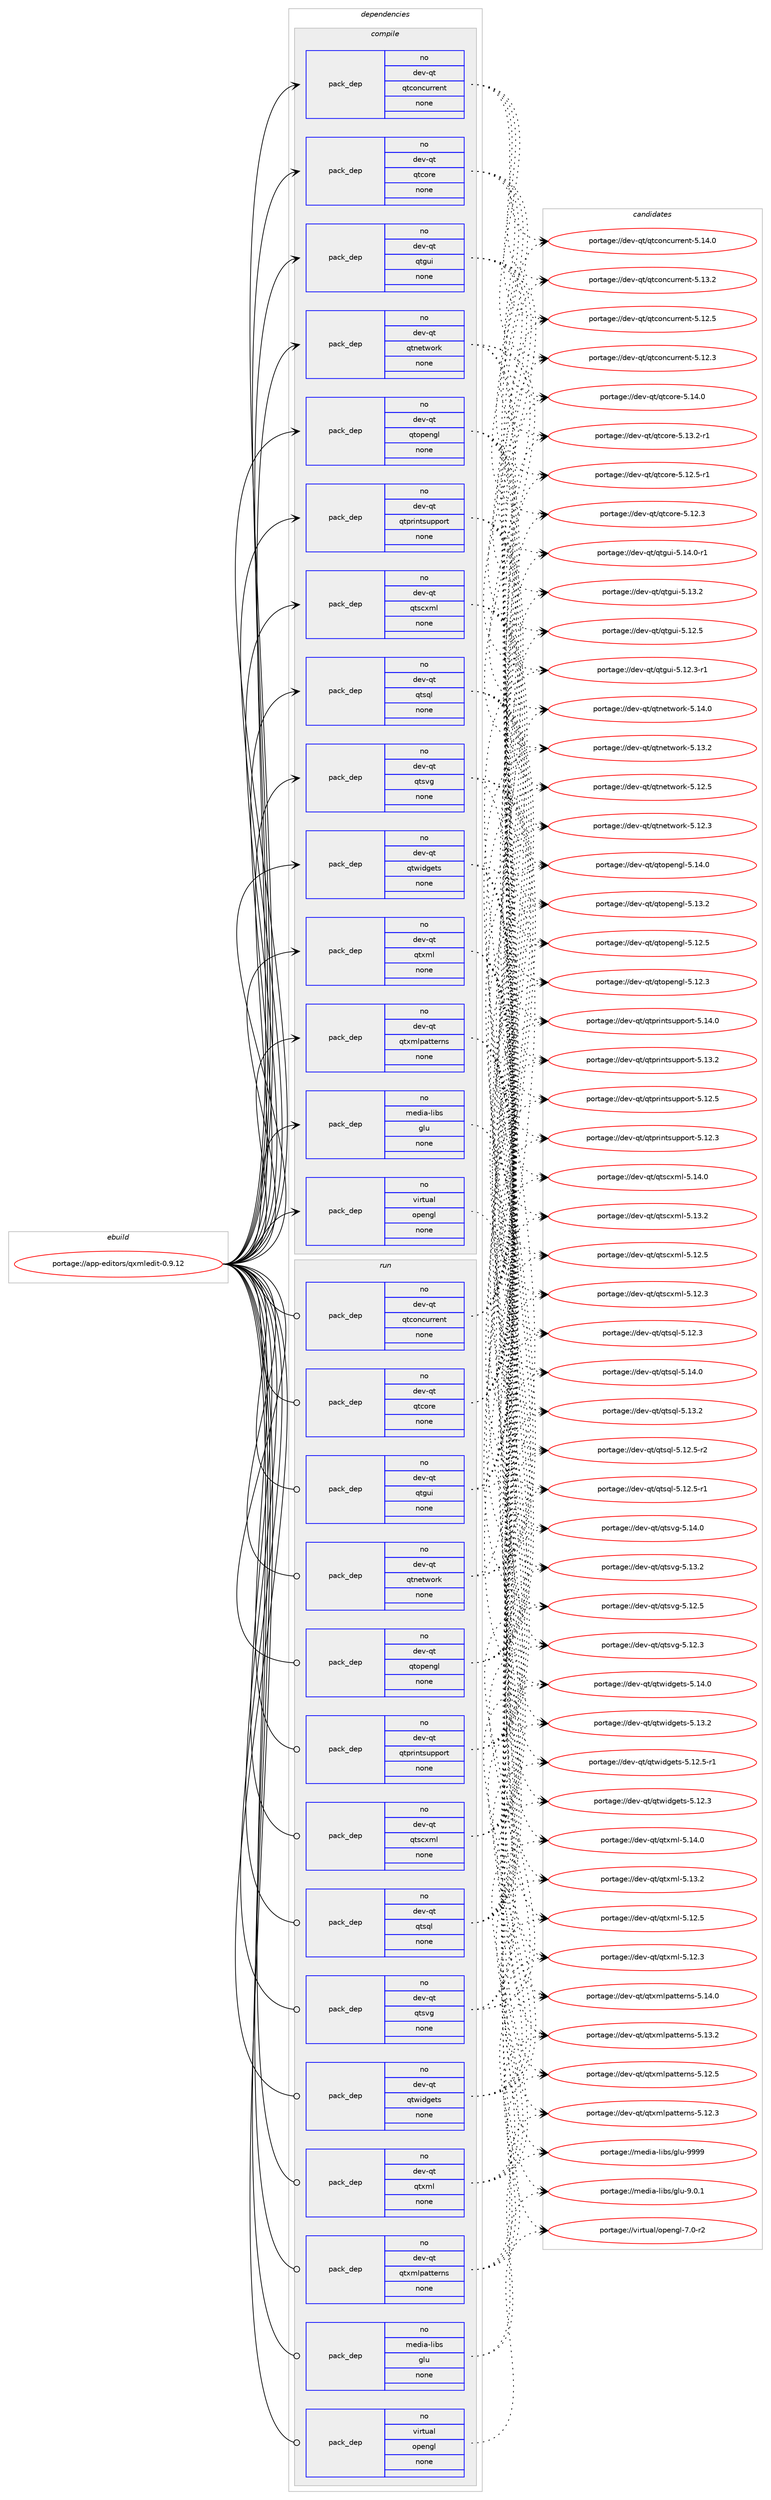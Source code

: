 digraph prolog {

# *************
# Graph options
# *************

newrank=true;
concentrate=true;
compound=true;
graph [rankdir=LR,fontname=Helvetica,fontsize=10,ranksep=1.5];#, ranksep=2.5, nodesep=0.2];
edge  [arrowhead=vee];
node  [fontname=Helvetica,fontsize=10];

# **********
# The ebuild
# **********

subgraph cluster_leftcol {
color=gray;
rank=same;
label=<<i>ebuild</i>>;
id [label="portage://app-editors/qxmledit-0.9.12", color=red, width=4, href="../app-editors/qxmledit-0.9.12.svg"];
}

# ****************
# The dependencies
# ****************

subgraph cluster_midcol {
color=gray;
label=<<i>dependencies</i>>;
subgraph cluster_compile {
fillcolor="#eeeeee";
style=filled;
label=<<i>compile</i>>;
subgraph pack477331 {
dependency635431 [label=<<TABLE BORDER="0" CELLBORDER="1" CELLSPACING="0" CELLPADDING="4" WIDTH="220"><TR><TD ROWSPAN="6" CELLPADDING="30">pack_dep</TD></TR><TR><TD WIDTH="110">no</TD></TR><TR><TD>dev-qt</TD></TR><TR><TD>qtconcurrent</TD></TR><TR><TD>none</TD></TR><TR><TD></TD></TR></TABLE>>, shape=none, color=blue];
}
id:e -> dependency635431:w [weight=20,style="solid",arrowhead="vee"];
subgraph pack477332 {
dependency635432 [label=<<TABLE BORDER="0" CELLBORDER="1" CELLSPACING="0" CELLPADDING="4" WIDTH="220"><TR><TD ROWSPAN="6" CELLPADDING="30">pack_dep</TD></TR><TR><TD WIDTH="110">no</TD></TR><TR><TD>dev-qt</TD></TR><TR><TD>qtcore</TD></TR><TR><TD>none</TD></TR><TR><TD></TD></TR></TABLE>>, shape=none, color=blue];
}
id:e -> dependency635432:w [weight=20,style="solid",arrowhead="vee"];
subgraph pack477333 {
dependency635433 [label=<<TABLE BORDER="0" CELLBORDER="1" CELLSPACING="0" CELLPADDING="4" WIDTH="220"><TR><TD ROWSPAN="6" CELLPADDING="30">pack_dep</TD></TR><TR><TD WIDTH="110">no</TD></TR><TR><TD>dev-qt</TD></TR><TR><TD>qtgui</TD></TR><TR><TD>none</TD></TR><TR><TD></TD></TR></TABLE>>, shape=none, color=blue];
}
id:e -> dependency635433:w [weight=20,style="solid",arrowhead="vee"];
subgraph pack477334 {
dependency635434 [label=<<TABLE BORDER="0" CELLBORDER="1" CELLSPACING="0" CELLPADDING="4" WIDTH="220"><TR><TD ROWSPAN="6" CELLPADDING="30">pack_dep</TD></TR><TR><TD WIDTH="110">no</TD></TR><TR><TD>dev-qt</TD></TR><TR><TD>qtnetwork</TD></TR><TR><TD>none</TD></TR><TR><TD></TD></TR></TABLE>>, shape=none, color=blue];
}
id:e -> dependency635434:w [weight=20,style="solid",arrowhead="vee"];
subgraph pack477335 {
dependency635435 [label=<<TABLE BORDER="0" CELLBORDER="1" CELLSPACING="0" CELLPADDING="4" WIDTH="220"><TR><TD ROWSPAN="6" CELLPADDING="30">pack_dep</TD></TR><TR><TD WIDTH="110">no</TD></TR><TR><TD>dev-qt</TD></TR><TR><TD>qtopengl</TD></TR><TR><TD>none</TD></TR><TR><TD></TD></TR></TABLE>>, shape=none, color=blue];
}
id:e -> dependency635435:w [weight=20,style="solid",arrowhead="vee"];
subgraph pack477336 {
dependency635436 [label=<<TABLE BORDER="0" CELLBORDER="1" CELLSPACING="0" CELLPADDING="4" WIDTH="220"><TR><TD ROWSPAN="6" CELLPADDING="30">pack_dep</TD></TR><TR><TD WIDTH="110">no</TD></TR><TR><TD>dev-qt</TD></TR><TR><TD>qtprintsupport</TD></TR><TR><TD>none</TD></TR><TR><TD></TD></TR></TABLE>>, shape=none, color=blue];
}
id:e -> dependency635436:w [weight=20,style="solid",arrowhead="vee"];
subgraph pack477337 {
dependency635437 [label=<<TABLE BORDER="0" CELLBORDER="1" CELLSPACING="0" CELLPADDING="4" WIDTH="220"><TR><TD ROWSPAN="6" CELLPADDING="30">pack_dep</TD></TR><TR><TD WIDTH="110">no</TD></TR><TR><TD>dev-qt</TD></TR><TR><TD>qtscxml</TD></TR><TR><TD>none</TD></TR><TR><TD></TD></TR></TABLE>>, shape=none, color=blue];
}
id:e -> dependency635437:w [weight=20,style="solid",arrowhead="vee"];
subgraph pack477338 {
dependency635438 [label=<<TABLE BORDER="0" CELLBORDER="1" CELLSPACING="0" CELLPADDING="4" WIDTH="220"><TR><TD ROWSPAN="6" CELLPADDING="30">pack_dep</TD></TR><TR><TD WIDTH="110">no</TD></TR><TR><TD>dev-qt</TD></TR><TR><TD>qtsql</TD></TR><TR><TD>none</TD></TR><TR><TD></TD></TR></TABLE>>, shape=none, color=blue];
}
id:e -> dependency635438:w [weight=20,style="solid",arrowhead="vee"];
subgraph pack477339 {
dependency635439 [label=<<TABLE BORDER="0" CELLBORDER="1" CELLSPACING="0" CELLPADDING="4" WIDTH="220"><TR><TD ROWSPAN="6" CELLPADDING="30">pack_dep</TD></TR><TR><TD WIDTH="110">no</TD></TR><TR><TD>dev-qt</TD></TR><TR><TD>qtsvg</TD></TR><TR><TD>none</TD></TR><TR><TD></TD></TR></TABLE>>, shape=none, color=blue];
}
id:e -> dependency635439:w [weight=20,style="solid",arrowhead="vee"];
subgraph pack477340 {
dependency635440 [label=<<TABLE BORDER="0" CELLBORDER="1" CELLSPACING="0" CELLPADDING="4" WIDTH="220"><TR><TD ROWSPAN="6" CELLPADDING="30">pack_dep</TD></TR><TR><TD WIDTH="110">no</TD></TR><TR><TD>dev-qt</TD></TR><TR><TD>qtwidgets</TD></TR><TR><TD>none</TD></TR><TR><TD></TD></TR></TABLE>>, shape=none, color=blue];
}
id:e -> dependency635440:w [weight=20,style="solid",arrowhead="vee"];
subgraph pack477341 {
dependency635441 [label=<<TABLE BORDER="0" CELLBORDER="1" CELLSPACING="0" CELLPADDING="4" WIDTH="220"><TR><TD ROWSPAN="6" CELLPADDING="30">pack_dep</TD></TR><TR><TD WIDTH="110">no</TD></TR><TR><TD>dev-qt</TD></TR><TR><TD>qtxml</TD></TR><TR><TD>none</TD></TR><TR><TD></TD></TR></TABLE>>, shape=none, color=blue];
}
id:e -> dependency635441:w [weight=20,style="solid",arrowhead="vee"];
subgraph pack477342 {
dependency635442 [label=<<TABLE BORDER="0" CELLBORDER="1" CELLSPACING="0" CELLPADDING="4" WIDTH="220"><TR><TD ROWSPAN="6" CELLPADDING="30">pack_dep</TD></TR><TR><TD WIDTH="110">no</TD></TR><TR><TD>dev-qt</TD></TR><TR><TD>qtxmlpatterns</TD></TR><TR><TD>none</TD></TR><TR><TD></TD></TR></TABLE>>, shape=none, color=blue];
}
id:e -> dependency635442:w [weight=20,style="solid",arrowhead="vee"];
subgraph pack477343 {
dependency635443 [label=<<TABLE BORDER="0" CELLBORDER="1" CELLSPACING="0" CELLPADDING="4" WIDTH="220"><TR><TD ROWSPAN="6" CELLPADDING="30">pack_dep</TD></TR><TR><TD WIDTH="110">no</TD></TR><TR><TD>media-libs</TD></TR><TR><TD>glu</TD></TR><TR><TD>none</TD></TR><TR><TD></TD></TR></TABLE>>, shape=none, color=blue];
}
id:e -> dependency635443:w [weight=20,style="solid",arrowhead="vee"];
subgraph pack477344 {
dependency635444 [label=<<TABLE BORDER="0" CELLBORDER="1" CELLSPACING="0" CELLPADDING="4" WIDTH="220"><TR><TD ROWSPAN="6" CELLPADDING="30">pack_dep</TD></TR><TR><TD WIDTH="110">no</TD></TR><TR><TD>virtual</TD></TR><TR><TD>opengl</TD></TR><TR><TD>none</TD></TR><TR><TD></TD></TR></TABLE>>, shape=none, color=blue];
}
id:e -> dependency635444:w [weight=20,style="solid",arrowhead="vee"];
}
subgraph cluster_compileandrun {
fillcolor="#eeeeee";
style=filled;
label=<<i>compile and run</i>>;
}
subgraph cluster_run {
fillcolor="#eeeeee";
style=filled;
label=<<i>run</i>>;
subgraph pack477345 {
dependency635445 [label=<<TABLE BORDER="0" CELLBORDER="1" CELLSPACING="0" CELLPADDING="4" WIDTH="220"><TR><TD ROWSPAN="6" CELLPADDING="30">pack_dep</TD></TR><TR><TD WIDTH="110">no</TD></TR><TR><TD>dev-qt</TD></TR><TR><TD>qtconcurrent</TD></TR><TR><TD>none</TD></TR><TR><TD></TD></TR></TABLE>>, shape=none, color=blue];
}
id:e -> dependency635445:w [weight=20,style="solid",arrowhead="odot"];
subgraph pack477346 {
dependency635446 [label=<<TABLE BORDER="0" CELLBORDER="1" CELLSPACING="0" CELLPADDING="4" WIDTH="220"><TR><TD ROWSPAN="6" CELLPADDING="30">pack_dep</TD></TR><TR><TD WIDTH="110">no</TD></TR><TR><TD>dev-qt</TD></TR><TR><TD>qtcore</TD></TR><TR><TD>none</TD></TR><TR><TD></TD></TR></TABLE>>, shape=none, color=blue];
}
id:e -> dependency635446:w [weight=20,style="solid",arrowhead="odot"];
subgraph pack477347 {
dependency635447 [label=<<TABLE BORDER="0" CELLBORDER="1" CELLSPACING="0" CELLPADDING="4" WIDTH="220"><TR><TD ROWSPAN="6" CELLPADDING="30">pack_dep</TD></TR><TR><TD WIDTH="110">no</TD></TR><TR><TD>dev-qt</TD></TR><TR><TD>qtgui</TD></TR><TR><TD>none</TD></TR><TR><TD></TD></TR></TABLE>>, shape=none, color=blue];
}
id:e -> dependency635447:w [weight=20,style="solid",arrowhead="odot"];
subgraph pack477348 {
dependency635448 [label=<<TABLE BORDER="0" CELLBORDER="1" CELLSPACING="0" CELLPADDING="4" WIDTH="220"><TR><TD ROWSPAN="6" CELLPADDING="30">pack_dep</TD></TR><TR><TD WIDTH="110">no</TD></TR><TR><TD>dev-qt</TD></TR><TR><TD>qtnetwork</TD></TR><TR><TD>none</TD></TR><TR><TD></TD></TR></TABLE>>, shape=none, color=blue];
}
id:e -> dependency635448:w [weight=20,style="solid",arrowhead="odot"];
subgraph pack477349 {
dependency635449 [label=<<TABLE BORDER="0" CELLBORDER="1" CELLSPACING="0" CELLPADDING="4" WIDTH="220"><TR><TD ROWSPAN="6" CELLPADDING="30">pack_dep</TD></TR><TR><TD WIDTH="110">no</TD></TR><TR><TD>dev-qt</TD></TR><TR><TD>qtopengl</TD></TR><TR><TD>none</TD></TR><TR><TD></TD></TR></TABLE>>, shape=none, color=blue];
}
id:e -> dependency635449:w [weight=20,style="solid",arrowhead="odot"];
subgraph pack477350 {
dependency635450 [label=<<TABLE BORDER="0" CELLBORDER="1" CELLSPACING="0" CELLPADDING="4" WIDTH="220"><TR><TD ROWSPAN="6" CELLPADDING="30">pack_dep</TD></TR><TR><TD WIDTH="110">no</TD></TR><TR><TD>dev-qt</TD></TR><TR><TD>qtprintsupport</TD></TR><TR><TD>none</TD></TR><TR><TD></TD></TR></TABLE>>, shape=none, color=blue];
}
id:e -> dependency635450:w [weight=20,style="solid",arrowhead="odot"];
subgraph pack477351 {
dependency635451 [label=<<TABLE BORDER="0" CELLBORDER="1" CELLSPACING="0" CELLPADDING="4" WIDTH="220"><TR><TD ROWSPAN="6" CELLPADDING="30">pack_dep</TD></TR><TR><TD WIDTH="110">no</TD></TR><TR><TD>dev-qt</TD></TR><TR><TD>qtscxml</TD></TR><TR><TD>none</TD></TR><TR><TD></TD></TR></TABLE>>, shape=none, color=blue];
}
id:e -> dependency635451:w [weight=20,style="solid",arrowhead="odot"];
subgraph pack477352 {
dependency635452 [label=<<TABLE BORDER="0" CELLBORDER="1" CELLSPACING="0" CELLPADDING="4" WIDTH="220"><TR><TD ROWSPAN="6" CELLPADDING="30">pack_dep</TD></TR><TR><TD WIDTH="110">no</TD></TR><TR><TD>dev-qt</TD></TR><TR><TD>qtsql</TD></TR><TR><TD>none</TD></TR><TR><TD></TD></TR></TABLE>>, shape=none, color=blue];
}
id:e -> dependency635452:w [weight=20,style="solid",arrowhead="odot"];
subgraph pack477353 {
dependency635453 [label=<<TABLE BORDER="0" CELLBORDER="1" CELLSPACING="0" CELLPADDING="4" WIDTH="220"><TR><TD ROWSPAN="6" CELLPADDING="30">pack_dep</TD></TR><TR><TD WIDTH="110">no</TD></TR><TR><TD>dev-qt</TD></TR><TR><TD>qtsvg</TD></TR><TR><TD>none</TD></TR><TR><TD></TD></TR></TABLE>>, shape=none, color=blue];
}
id:e -> dependency635453:w [weight=20,style="solid",arrowhead="odot"];
subgraph pack477354 {
dependency635454 [label=<<TABLE BORDER="0" CELLBORDER="1" CELLSPACING="0" CELLPADDING="4" WIDTH="220"><TR><TD ROWSPAN="6" CELLPADDING="30">pack_dep</TD></TR><TR><TD WIDTH="110">no</TD></TR><TR><TD>dev-qt</TD></TR><TR><TD>qtwidgets</TD></TR><TR><TD>none</TD></TR><TR><TD></TD></TR></TABLE>>, shape=none, color=blue];
}
id:e -> dependency635454:w [weight=20,style="solid",arrowhead="odot"];
subgraph pack477355 {
dependency635455 [label=<<TABLE BORDER="0" CELLBORDER="1" CELLSPACING="0" CELLPADDING="4" WIDTH="220"><TR><TD ROWSPAN="6" CELLPADDING="30">pack_dep</TD></TR><TR><TD WIDTH="110">no</TD></TR><TR><TD>dev-qt</TD></TR><TR><TD>qtxml</TD></TR><TR><TD>none</TD></TR><TR><TD></TD></TR></TABLE>>, shape=none, color=blue];
}
id:e -> dependency635455:w [weight=20,style="solid",arrowhead="odot"];
subgraph pack477356 {
dependency635456 [label=<<TABLE BORDER="0" CELLBORDER="1" CELLSPACING="0" CELLPADDING="4" WIDTH="220"><TR><TD ROWSPAN="6" CELLPADDING="30">pack_dep</TD></TR><TR><TD WIDTH="110">no</TD></TR><TR><TD>dev-qt</TD></TR><TR><TD>qtxmlpatterns</TD></TR><TR><TD>none</TD></TR><TR><TD></TD></TR></TABLE>>, shape=none, color=blue];
}
id:e -> dependency635456:w [weight=20,style="solid",arrowhead="odot"];
subgraph pack477357 {
dependency635457 [label=<<TABLE BORDER="0" CELLBORDER="1" CELLSPACING="0" CELLPADDING="4" WIDTH="220"><TR><TD ROWSPAN="6" CELLPADDING="30">pack_dep</TD></TR><TR><TD WIDTH="110">no</TD></TR><TR><TD>media-libs</TD></TR><TR><TD>glu</TD></TR><TR><TD>none</TD></TR><TR><TD></TD></TR></TABLE>>, shape=none, color=blue];
}
id:e -> dependency635457:w [weight=20,style="solid",arrowhead="odot"];
subgraph pack477358 {
dependency635458 [label=<<TABLE BORDER="0" CELLBORDER="1" CELLSPACING="0" CELLPADDING="4" WIDTH="220"><TR><TD ROWSPAN="6" CELLPADDING="30">pack_dep</TD></TR><TR><TD WIDTH="110">no</TD></TR><TR><TD>virtual</TD></TR><TR><TD>opengl</TD></TR><TR><TD>none</TD></TR><TR><TD></TD></TR></TABLE>>, shape=none, color=blue];
}
id:e -> dependency635458:w [weight=20,style="solid",arrowhead="odot"];
}
}

# **************
# The candidates
# **************

subgraph cluster_choices {
rank=same;
color=gray;
label=<<i>candidates</i>>;

subgraph choice477331 {
color=black;
nodesep=1;
choice1001011184511311647113116991111109911711411410111011645534649524648 [label="portage://dev-qt/qtconcurrent-5.14.0", color=red, width=4,href="../dev-qt/qtconcurrent-5.14.0.svg"];
choice1001011184511311647113116991111109911711411410111011645534649514650 [label="portage://dev-qt/qtconcurrent-5.13.2", color=red, width=4,href="../dev-qt/qtconcurrent-5.13.2.svg"];
choice1001011184511311647113116991111109911711411410111011645534649504653 [label="portage://dev-qt/qtconcurrent-5.12.5", color=red, width=4,href="../dev-qt/qtconcurrent-5.12.5.svg"];
choice1001011184511311647113116991111109911711411410111011645534649504651 [label="portage://dev-qt/qtconcurrent-5.12.3", color=red, width=4,href="../dev-qt/qtconcurrent-5.12.3.svg"];
dependency635431:e -> choice1001011184511311647113116991111109911711411410111011645534649524648:w [style=dotted,weight="100"];
dependency635431:e -> choice1001011184511311647113116991111109911711411410111011645534649514650:w [style=dotted,weight="100"];
dependency635431:e -> choice1001011184511311647113116991111109911711411410111011645534649504653:w [style=dotted,weight="100"];
dependency635431:e -> choice1001011184511311647113116991111109911711411410111011645534649504651:w [style=dotted,weight="100"];
}
subgraph choice477332 {
color=black;
nodesep=1;
choice10010111845113116471131169911111410145534649524648 [label="portage://dev-qt/qtcore-5.14.0", color=red, width=4,href="../dev-qt/qtcore-5.14.0.svg"];
choice100101118451131164711311699111114101455346495146504511449 [label="portage://dev-qt/qtcore-5.13.2-r1", color=red, width=4,href="../dev-qt/qtcore-5.13.2-r1.svg"];
choice100101118451131164711311699111114101455346495046534511449 [label="portage://dev-qt/qtcore-5.12.5-r1", color=red, width=4,href="../dev-qt/qtcore-5.12.5-r1.svg"];
choice10010111845113116471131169911111410145534649504651 [label="portage://dev-qt/qtcore-5.12.3", color=red, width=4,href="../dev-qt/qtcore-5.12.3.svg"];
dependency635432:e -> choice10010111845113116471131169911111410145534649524648:w [style=dotted,weight="100"];
dependency635432:e -> choice100101118451131164711311699111114101455346495146504511449:w [style=dotted,weight="100"];
dependency635432:e -> choice100101118451131164711311699111114101455346495046534511449:w [style=dotted,weight="100"];
dependency635432:e -> choice10010111845113116471131169911111410145534649504651:w [style=dotted,weight="100"];
}
subgraph choice477333 {
color=black;
nodesep=1;
choice1001011184511311647113116103117105455346495246484511449 [label="portage://dev-qt/qtgui-5.14.0-r1", color=red, width=4,href="../dev-qt/qtgui-5.14.0-r1.svg"];
choice100101118451131164711311610311710545534649514650 [label="portage://dev-qt/qtgui-5.13.2", color=red, width=4,href="../dev-qt/qtgui-5.13.2.svg"];
choice100101118451131164711311610311710545534649504653 [label="portage://dev-qt/qtgui-5.12.5", color=red, width=4,href="../dev-qt/qtgui-5.12.5.svg"];
choice1001011184511311647113116103117105455346495046514511449 [label="portage://dev-qt/qtgui-5.12.3-r1", color=red, width=4,href="../dev-qt/qtgui-5.12.3-r1.svg"];
dependency635433:e -> choice1001011184511311647113116103117105455346495246484511449:w [style=dotted,weight="100"];
dependency635433:e -> choice100101118451131164711311610311710545534649514650:w [style=dotted,weight="100"];
dependency635433:e -> choice100101118451131164711311610311710545534649504653:w [style=dotted,weight="100"];
dependency635433:e -> choice1001011184511311647113116103117105455346495046514511449:w [style=dotted,weight="100"];
}
subgraph choice477334 {
color=black;
nodesep=1;
choice100101118451131164711311611010111611911111410745534649524648 [label="portage://dev-qt/qtnetwork-5.14.0", color=red, width=4,href="../dev-qt/qtnetwork-5.14.0.svg"];
choice100101118451131164711311611010111611911111410745534649514650 [label="portage://dev-qt/qtnetwork-5.13.2", color=red, width=4,href="../dev-qt/qtnetwork-5.13.2.svg"];
choice100101118451131164711311611010111611911111410745534649504653 [label="portage://dev-qt/qtnetwork-5.12.5", color=red, width=4,href="../dev-qt/qtnetwork-5.12.5.svg"];
choice100101118451131164711311611010111611911111410745534649504651 [label="portage://dev-qt/qtnetwork-5.12.3", color=red, width=4,href="../dev-qt/qtnetwork-5.12.3.svg"];
dependency635434:e -> choice100101118451131164711311611010111611911111410745534649524648:w [style=dotted,weight="100"];
dependency635434:e -> choice100101118451131164711311611010111611911111410745534649514650:w [style=dotted,weight="100"];
dependency635434:e -> choice100101118451131164711311611010111611911111410745534649504653:w [style=dotted,weight="100"];
dependency635434:e -> choice100101118451131164711311611010111611911111410745534649504651:w [style=dotted,weight="100"];
}
subgraph choice477335 {
color=black;
nodesep=1;
choice100101118451131164711311611111210111010310845534649524648 [label="portage://dev-qt/qtopengl-5.14.0", color=red, width=4,href="../dev-qt/qtopengl-5.14.0.svg"];
choice100101118451131164711311611111210111010310845534649514650 [label="portage://dev-qt/qtopengl-5.13.2", color=red, width=4,href="../dev-qt/qtopengl-5.13.2.svg"];
choice100101118451131164711311611111210111010310845534649504653 [label="portage://dev-qt/qtopengl-5.12.5", color=red, width=4,href="../dev-qt/qtopengl-5.12.5.svg"];
choice100101118451131164711311611111210111010310845534649504651 [label="portage://dev-qt/qtopengl-5.12.3", color=red, width=4,href="../dev-qt/qtopengl-5.12.3.svg"];
dependency635435:e -> choice100101118451131164711311611111210111010310845534649524648:w [style=dotted,weight="100"];
dependency635435:e -> choice100101118451131164711311611111210111010310845534649514650:w [style=dotted,weight="100"];
dependency635435:e -> choice100101118451131164711311611111210111010310845534649504653:w [style=dotted,weight="100"];
dependency635435:e -> choice100101118451131164711311611111210111010310845534649504651:w [style=dotted,weight="100"];
}
subgraph choice477336 {
color=black;
nodesep=1;
choice100101118451131164711311611211410511011611511711211211111411645534649524648 [label="portage://dev-qt/qtprintsupport-5.14.0", color=red, width=4,href="../dev-qt/qtprintsupport-5.14.0.svg"];
choice100101118451131164711311611211410511011611511711211211111411645534649514650 [label="portage://dev-qt/qtprintsupport-5.13.2", color=red, width=4,href="../dev-qt/qtprintsupport-5.13.2.svg"];
choice100101118451131164711311611211410511011611511711211211111411645534649504653 [label="portage://dev-qt/qtprintsupport-5.12.5", color=red, width=4,href="../dev-qt/qtprintsupport-5.12.5.svg"];
choice100101118451131164711311611211410511011611511711211211111411645534649504651 [label="portage://dev-qt/qtprintsupport-5.12.3", color=red, width=4,href="../dev-qt/qtprintsupport-5.12.3.svg"];
dependency635436:e -> choice100101118451131164711311611211410511011611511711211211111411645534649524648:w [style=dotted,weight="100"];
dependency635436:e -> choice100101118451131164711311611211410511011611511711211211111411645534649514650:w [style=dotted,weight="100"];
dependency635436:e -> choice100101118451131164711311611211410511011611511711211211111411645534649504653:w [style=dotted,weight="100"];
dependency635436:e -> choice100101118451131164711311611211410511011611511711211211111411645534649504651:w [style=dotted,weight="100"];
}
subgraph choice477337 {
color=black;
nodesep=1;
choice10010111845113116471131161159912010910845534649524648 [label="portage://dev-qt/qtscxml-5.14.0", color=red, width=4,href="../dev-qt/qtscxml-5.14.0.svg"];
choice10010111845113116471131161159912010910845534649514650 [label="portage://dev-qt/qtscxml-5.13.2", color=red, width=4,href="../dev-qt/qtscxml-5.13.2.svg"];
choice10010111845113116471131161159912010910845534649504653 [label="portage://dev-qt/qtscxml-5.12.5", color=red, width=4,href="../dev-qt/qtscxml-5.12.5.svg"];
choice10010111845113116471131161159912010910845534649504651 [label="portage://dev-qt/qtscxml-5.12.3", color=red, width=4,href="../dev-qt/qtscxml-5.12.3.svg"];
dependency635437:e -> choice10010111845113116471131161159912010910845534649524648:w [style=dotted,weight="100"];
dependency635437:e -> choice10010111845113116471131161159912010910845534649514650:w [style=dotted,weight="100"];
dependency635437:e -> choice10010111845113116471131161159912010910845534649504653:w [style=dotted,weight="100"];
dependency635437:e -> choice10010111845113116471131161159912010910845534649504651:w [style=dotted,weight="100"];
}
subgraph choice477338 {
color=black;
nodesep=1;
choice100101118451131164711311611511310845534649524648 [label="portage://dev-qt/qtsql-5.14.0", color=red, width=4,href="../dev-qt/qtsql-5.14.0.svg"];
choice100101118451131164711311611511310845534649514650 [label="portage://dev-qt/qtsql-5.13.2", color=red, width=4,href="../dev-qt/qtsql-5.13.2.svg"];
choice1001011184511311647113116115113108455346495046534511450 [label="portage://dev-qt/qtsql-5.12.5-r2", color=red, width=4,href="../dev-qt/qtsql-5.12.5-r2.svg"];
choice1001011184511311647113116115113108455346495046534511449 [label="portage://dev-qt/qtsql-5.12.5-r1", color=red, width=4,href="../dev-qt/qtsql-5.12.5-r1.svg"];
choice100101118451131164711311611511310845534649504651 [label="portage://dev-qt/qtsql-5.12.3", color=red, width=4,href="../dev-qt/qtsql-5.12.3.svg"];
dependency635438:e -> choice100101118451131164711311611511310845534649524648:w [style=dotted,weight="100"];
dependency635438:e -> choice100101118451131164711311611511310845534649514650:w [style=dotted,weight="100"];
dependency635438:e -> choice1001011184511311647113116115113108455346495046534511450:w [style=dotted,weight="100"];
dependency635438:e -> choice1001011184511311647113116115113108455346495046534511449:w [style=dotted,weight="100"];
dependency635438:e -> choice100101118451131164711311611511310845534649504651:w [style=dotted,weight="100"];
}
subgraph choice477339 {
color=black;
nodesep=1;
choice100101118451131164711311611511810345534649524648 [label="portage://dev-qt/qtsvg-5.14.0", color=red, width=4,href="../dev-qt/qtsvg-5.14.0.svg"];
choice100101118451131164711311611511810345534649514650 [label="portage://dev-qt/qtsvg-5.13.2", color=red, width=4,href="../dev-qt/qtsvg-5.13.2.svg"];
choice100101118451131164711311611511810345534649504653 [label="portage://dev-qt/qtsvg-5.12.5", color=red, width=4,href="../dev-qt/qtsvg-5.12.5.svg"];
choice100101118451131164711311611511810345534649504651 [label="portage://dev-qt/qtsvg-5.12.3", color=red, width=4,href="../dev-qt/qtsvg-5.12.3.svg"];
dependency635439:e -> choice100101118451131164711311611511810345534649524648:w [style=dotted,weight="100"];
dependency635439:e -> choice100101118451131164711311611511810345534649514650:w [style=dotted,weight="100"];
dependency635439:e -> choice100101118451131164711311611511810345534649504653:w [style=dotted,weight="100"];
dependency635439:e -> choice100101118451131164711311611511810345534649504651:w [style=dotted,weight="100"];
}
subgraph choice477340 {
color=black;
nodesep=1;
choice100101118451131164711311611910510010310111611545534649524648 [label="portage://dev-qt/qtwidgets-5.14.0", color=red, width=4,href="../dev-qt/qtwidgets-5.14.0.svg"];
choice100101118451131164711311611910510010310111611545534649514650 [label="portage://dev-qt/qtwidgets-5.13.2", color=red, width=4,href="../dev-qt/qtwidgets-5.13.2.svg"];
choice1001011184511311647113116119105100103101116115455346495046534511449 [label="portage://dev-qt/qtwidgets-5.12.5-r1", color=red, width=4,href="../dev-qt/qtwidgets-5.12.5-r1.svg"];
choice100101118451131164711311611910510010310111611545534649504651 [label="portage://dev-qt/qtwidgets-5.12.3", color=red, width=4,href="../dev-qt/qtwidgets-5.12.3.svg"];
dependency635440:e -> choice100101118451131164711311611910510010310111611545534649524648:w [style=dotted,weight="100"];
dependency635440:e -> choice100101118451131164711311611910510010310111611545534649514650:w [style=dotted,weight="100"];
dependency635440:e -> choice1001011184511311647113116119105100103101116115455346495046534511449:w [style=dotted,weight="100"];
dependency635440:e -> choice100101118451131164711311611910510010310111611545534649504651:w [style=dotted,weight="100"];
}
subgraph choice477341 {
color=black;
nodesep=1;
choice100101118451131164711311612010910845534649524648 [label="portage://dev-qt/qtxml-5.14.0", color=red, width=4,href="../dev-qt/qtxml-5.14.0.svg"];
choice100101118451131164711311612010910845534649514650 [label="portage://dev-qt/qtxml-5.13.2", color=red, width=4,href="../dev-qt/qtxml-5.13.2.svg"];
choice100101118451131164711311612010910845534649504653 [label="portage://dev-qt/qtxml-5.12.5", color=red, width=4,href="../dev-qt/qtxml-5.12.5.svg"];
choice100101118451131164711311612010910845534649504651 [label="portage://dev-qt/qtxml-5.12.3", color=red, width=4,href="../dev-qt/qtxml-5.12.3.svg"];
dependency635441:e -> choice100101118451131164711311612010910845534649524648:w [style=dotted,weight="100"];
dependency635441:e -> choice100101118451131164711311612010910845534649514650:w [style=dotted,weight="100"];
dependency635441:e -> choice100101118451131164711311612010910845534649504653:w [style=dotted,weight="100"];
dependency635441:e -> choice100101118451131164711311612010910845534649504651:w [style=dotted,weight="100"];
}
subgraph choice477342 {
color=black;
nodesep=1;
choice10010111845113116471131161201091081129711611610111411011545534649524648 [label="portage://dev-qt/qtxmlpatterns-5.14.0", color=red, width=4,href="../dev-qt/qtxmlpatterns-5.14.0.svg"];
choice10010111845113116471131161201091081129711611610111411011545534649514650 [label="portage://dev-qt/qtxmlpatterns-5.13.2", color=red, width=4,href="../dev-qt/qtxmlpatterns-5.13.2.svg"];
choice10010111845113116471131161201091081129711611610111411011545534649504653 [label="portage://dev-qt/qtxmlpatterns-5.12.5", color=red, width=4,href="../dev-qt/qtxmlpatterns-5.12.5.svg"];
choice10010111845113116471131161201091081129711611610111411011545534649504651 [label="portage://dev-qt/qtxmlpatterns-5.12.3", color=red, width=4,href="../dev-qt/qtxmlpatterns-5.12.3.svg"];
dependency635442:e -> choice10010111845113116471131161201091081129711611610111411011545534649524648:w [style=dotted,weight="100"];
dependency635442:e -> choice10010111845113116471131161201091081129711611610111411011545534649514650:w [style=dotted,weight="100"];
dependency635442:e -> choice10010111845113116471131161201091081129711611610111411011545534649504653:w [style=dotted,weight="100"];
dependency635442:e -> choice10010111845113116471131161201091081129711611610111411011545534649504651:w [style=dotted,weight="100"];
}
subgraph choice477343 {
color=black;
nodesep=1;
choice109101100105974510810598115471031081174557575757 [label="portage://media-libs/glu-9999", color=red, width=4,href="../media-libs/glu-9999.svg"];
choice10910110010597451081059811547103108117455746484649 [label="portage://media-libs/glu-9.0.1", color=red, width=4,href="../media-libs/glu-9.0.1.svg"];
dependency635443:e -> choice109101100105974510810598115471031081174557575757:w [style=dotted,weight="100"];
dependency635443:e -> choice10910110010597451081059811547103108117455746484649:w [style=dotted,weight="100"];
}
subgraph choice477344 {
color=black;
nodesep=1;
choice1181051141161179710847111112101110103108455546484511450 [label="portage://virtual/opengl-7.0-r2", color=red, width=4,href="../virtual/opengl-7.0-r2.svg"];
dependency635444:e -> choice1181051141161179710847111112101110103108455546484511450:w [style=dotted,weight="100"];
}
subgraph choice477345 {
color=black;
nodesep=1;
choice1001011184511311647113116991111109911711411410111011645534649524648 [label="portage://dev-qt/qtconcurrent-5.14.0", color=red, width=4,href="../dev-qt/qtconcurrent-5.14.0.svg"];
choice1001011184511311647113116991111109911711411410111011645534649514650 [label="portage://dev-qt/qtconcurrent-5.13.2", color=red, width=4,href="../dev-qt/qtconcurrent-5.13.2.svg"];
choice1001011184511311647113116991111109911711411410111011645534649504653 [label="portage://dev-qt/qtconcurrent-5.12.5", color=red, width=4,href="../dev-qt/qtconcurrent-5.12.5.svg"];
choice1001011184511311647113116991111109911711411410111011645534649504651 [label="portage://dev-qt/qtconcurrent-5.12.3", color=red, width=4,href="../dev-qt/qtconcurrent-5.12.3.svg"];
dependency635445:e -> choice1001011184511311647113116991111109911711411410111011645534649524648:w [style=dotted,weight="100"];
dependency635445:e -> choice1001011184511311647113116991111109911711411410111011645534649514650:w [style=dotted,weight="100"];
dependency635445:e -> choice1001011184511311647113116991111109911711411410111011645534649504653:w [style=dotted,weight="100"];
dependency635445:e -> choice1001011184511311647113116991111109911711411410111011645534649504651:w [style=dotted,weight="100"];
}
subgraph choice477346 {
color=black;
nodesep=1;
choice10010111845113116471131169911111410145534649524648 [label="portage://dev-qt/qtcore-5.14.0", color=red, width=4,href="../dev-qt/qtcore-5.14.0.svg"];
choice100101118451131164711311699111114101455346495146504511449 [label="portage://dev-qt/qtcore-5.13.2-r1", color=red, width=4,href="../dev-qt/qtcore-5.13.2-r1.svg"];
choice100101118451131164711311699111114101455346495046534511449 [label="portage://dev-qt/qtcore-5.12.5-r1", color=red, width=4,href="../dev-qt/qtcore-5.12.5-r1.svg"];
choice10010111845113116471131169911111410145534649504651 [label="portage://dev-qt/qtcore-5.12.3", color=red, width=4,href="../dev-qt/qtcore-5.12.3.svg"];
dependency635446:e -> choice10010111845113116471131169911111410145534649524648:w [style=dotted,weight="100"];
dependency635446:e -> choice100101118451131164711311699111114101455346495146504511449:w [style=dotted,weight="100"];
dependency635446:e -> choice100101118451131164711311699111114101455346495046534511449:w [style=dotted,weight="100"];
dependency635446:e -> choice10010111845113116471131169911111410145534649504651:w [style=dotted,weight="100"];
}
subgraph choice477347 {
color=black;
nodesep=1;
choice1001011184511311647113116103117105455346495246484511449 [label="portage://dev-qt/qtgui-5.14.0-r1", color=red, width=4,href="../dev-qt/qtgui-5.14.0-r1.svg"];
choice100101118451131164711311610311710545534649514650 [label="portage://dev-qt/qtgui-5.13.2", color=red, width=4,href="../dev-qt/qtgui-5.13.2.svg"];
choice100101118451131164711311610311710545534649504653 [label="portage://dev-qt/qtgui-5.12.5", color=red, width=4,href="../dev-qt/qtgui-5.12.5.svg"];
choice1001011184511311647113116103117105455346495046514511449 [label="portage://dev-qt/qtgui-5.12.3-r1", color=red, width=4,href="../dev-qt/qtgui-5.12.3-r1.svg"];
dependency635447:e -> choice1001011184511311647113116103117105455346495246484511449:w [style=dotted,weight="100"];
dependency635447:e -> choice100101118451131164711311610311710545534649514650:w [style=dotted,weight="100"];
dependency635447:e -> choice100101118451131164711311610311710545534649504653:w [style=dotted,weight="100"];
dependency635447:e -> choice1001011184511311647113116103117105455346495046514511449:w [style=dotted,weight="100"];
}
subgraph choice477348 {
color=black;
nodesep=1;
choice100101118451131164711311611010111611911111410745534649524648 [label="portage://dev-qt/qtnetwork-5.14.0", color=red, width=4,href="../dev-qt/qtnetwork-5.14.0.svg"];
choice100101118451131164711311611010111611911111410745534649514650 [label="portage://dev-qt/qtnetwork-5.13.2", color=red, width=4,href="../dev-qt/qtnetwork-5.13.2.svg"];
choice100101118451131164711311611010111611911111410745534649504653 [label="portage://dev-qt/qtnetwork-5.12.5", color=red, width=4,href="../dev-qt/qtnetwork-5.12.5.svg"];
choice100101118451131164711311611010111611911111410745534649504651 [label="portage://dev-qt/qtnetwork-5.12.3", color=red, width=4,href="../dev-qt/qtnetwork-5.12.3.svg"];
dependency635448:e -> choice100101118451131164711311611010111611911111410745534649524648:w [style=dotted,weight="100"];
dependency635448:e -> choice100101118451131164711311611010111611911111410745534649514650:w [style=dotted,weight="100"];
dependency635448:e -> choice100101118451131164711311611010111611911111410745534649504653:w [style=dotted,weight="100"];
dependency635448:e -> choice100101118451131164711311611010111611911111410745534649504651:w [style=dotted,weight="100"];
}
subgraph choice477349 {
color=black;
nodesep=1;
choice100101118451131164711311611111210111010310845534649524648 [label="portage://dev-qt/qtopengl-5.14.0", color=red, width=4,href="../dev-qt/qtopengl-5.14.0.svg"];
choice100101118451131164711311611111210111010310845534649514650 [label="portage://dev-qt/qtopengl-5.13.2", color=red, width=4,href="../dev-qt/qtopengl-5.13.2.svg"];
choice100101118451131164711311611111210111010310845534649504653 [label="portage://dev-qt/qtopengl-5.12.5", color=red, width=4,href="../dev-qt/qtopengl-5.12.5.svg"];
choice100101118451131164711311611111210111010310845534649504651 [label="portage://dev-qt/qtopengl-5.12.3", color=red, width=4,href="../dev-qt/qtopengl-5.12.3.svg"];
dependency635449:e -> choice100101118451131164711311611111210111010310845534649524648:w [style=dotted,weight="100"];
dependency635449:e -> choice100101118451131164711311611111210111010310845534649514650:w [style=dotted,weight="100"];
dependency635449:e -> choice100101118451131164711311611111210111010310845534649504653:w [style=dotted,weight="100"];
dependency635449:e -> choice100101118451131164711311611111210111010310845534649504651:w [style=dotted,weight="100"];
}
subgraph choice477350 {
color=black;
nodesep=1;
choice100101118451131164711311611211410511011611511711211211111411645534649524648 [label="portage://dev-qt/qtprintsupport-5.14.0", color=red, width=4,href="../dev-qt/qtprintsupport-5.14.0.svg"];
choice100101118451131164711311611211410511011611511711211211111411645534649514650 [label="portage://dev-qt/qtprintsupport-5.13.2", color=red, width=4,href="../dev-qt/qtprintsupport-5.13.2.svg"];
choice100101118451131164711311611211410511011611511711211211111411645534649504653 [label="portage://dev-qt/qtprintsupport-5.12.5", color=red, width=4,href="../dev-qt/qtprintsupport-5.12.5.svg"];
choice100101118451131164711311611211410511011611511711211211111411645534649504651 [label="portage://dev-qt/qtprintsupport-5.12.3", color=red, width=4,href="../dev-qt/qtprintsupport-5.12.3.svg"];
dependency635450:e -> choice100101118451131164711311611211410511011611511711211211111411645534649524648:w [style=dotted,weight="100"];
dependency635450:e -> choice100101118451131164711311611211410511011611511711211211111411645534649514650:w [style=dotted,weight="100"];
dependency635450:e -> choice100101118451131164711311611211410511011611511711211211111411645534649504653:w [style=dotted,weight="100"];
dependency635450:e -> choice100101118451131164711311611211410511011611511711211211111411645534649504651:w [style=dotted,weight="100"];
}
subgraph choice477351 {
color=black;
nodesep=1;
choice10010111845113116471131161159912010910845534649524648 [label="portage://dev-qt/qtscxml-5.14.0", color=red, width=4,href="../dev-qt/qtscxml-5.14.0.svg"];
choice10010111845113116471131161159912010910845534649514650 [label="portage://dev-qt/qtscxml-5.13.2", color=red, width=4,href="../dev-qt/qtscxml-5.13.2.svg"];
choice10010111845113116471131161159912010910845534649504653 [label="portage://dev-qt/qtscxml-5.12.5", color=red, width=4,href="../dev-qt/qtscxml-5.12.5.svg"];
choice10010111845113116471131161159912010910845534649504651 [label="portage://dev-qt/qtscxml-5.12.3", color=red, width=4,href="../dev-qt/qtscxml-5.12.3.svg"];
dependency635451:e -> choice10010111845113116471131161159912010910845534649524648:w [style=dotted,weight="100"];
dependency635451:e -> choice10010111845113116471131161159912010910845534649514650:w [style=dotted,weight="100"];
dependency635451:e -> choice10010111845113116471131161159912010910845534649504653:w [style=dotted,weight="100"];
dependency635451:e -> choice10010111845113116471131161159912010910845534649504651:w [style=dotted,weight="100"];
}
subgraph choice477352 {
color=black;
nodesep=1;
choice100101118451131164711311611511310845534649524648 [label="portage://dev-qt/qtsql-5.14.0", color=red, width=4,href="../dev-qt/qtsql-5.14.0.svg"];
choice100101118451131164711311611511310845534649514650 [label="portage://dev-qt/qtsql-5.13.2", color=red, width=4,href="../dev-qt/qtsql-5.13.2.svg"];
choice1001011184511311647113116115113108455346495046534511450 [label="portage://dev-qt/qtsql-5.12.5-r2", color=red, width=4,href="../dev-qt/qtsql-5.12.5-r2.svg"];
choice1001011184511311647113116115113108455346495046534511449 [label="portage://dev-qt/qtsql-5.12.5-r1", color=red, width=4,href="../dev-qt/qtsql-5.12.5-r1.svg"];
choice100101118451131164711311611511310845534649504651 [label="portage://dev-qt/qtsql-5.12.3", color=red, width=4,href="../dev-qt/qtsql-5.12.3.svg"];
dependency635452:e -> choice100101118451131164711311611511310845534649524648:w [style=dotted,weight="100"];
dependency635452:e -> choice100101118451131164711311611511310845534649514650:w [style=dotted,weight="100"];
dependency635452:e -> choice1001011184511311647113116115113108455346495046534511450:w [style=dotted,weight="100"];
dependency635452:e -> choice1001011184511311647113116115113108455346495046534511449:w [style=dotted,weight="100"];
dependency635452:e -> choice100101118451131164711311611511310845534649504651:w [style=dotted,weight="100"];
}
subgraph choice477353 {
color=black;
nodesep=1;
choice100101118451131164711311611511810345534649524648 [label="portage://dev-qt/qtsvg-5.14.0", color=red, width=4,href="../dev-qt/qtsvg-5.14.0.svg"];
choice100101118451131164711311611511810345534649514650 [label="portage://dev-qt/qtsvg-5.13.2", color=red, width=4,href="../dev-qt/qtsvg-5.13.2.svg"];
choice100101118451131164711311611511810345534649504653 [label="portage://dev-qt/qtsvg-5.12.5", color=red, width=4,href="../dev-qt/qtsvg-5.12.5.svg"];
choice100101118451131164711311611511810345534649504651 [label="portage://dev-qt/qtsvg-5.12.3", color=red, width=4,href="../dev-qt/qtsvg-5.12.3.svg"];
dependency635453:e -> choice100101118451131164711311611511810345534649524648:w [style=dotted,weight="100"];
dependency635453:e -> choice100101118451131164711311611511810345534649514650:w [style=dotted,weight="100"];
dependency635453:e -> choice100101118451131164711311611511810345534649504653:w [style=dotted,weight="100"];
dependency635453:e -> choice100101118451131164711311611511810345534649504651:w [style=dotted,weight="100"];
}
subgraph choice477354 {
color=black;
nodesep=1;
choice100101118451131164711311611910510010310111611545534649524648 [label="portage://dev-qt/qtwidgets-5.14.0", color=red, width=4,href="../dev-qt/qtwidgets-5.14.0.svg"];
choice100101118451131164711311611910510010310111611545534649514650 [label="portage://dev-qt/qtwidgets-5.13.2", color=red, width=4,href="../dev-qt/qtwidgets-5.13.2.svg"];
choice1001011184511311647113116119105100103101116115455346495046534511449 [label="portage://dev-qt/qtwidgets-5.12.5-r1", color=red, width=4,href="../dev-qt/qtwidgets-5.12.5-r1.svg"];
choice100101118451131164711311611910510010310111611545534649504651 [label="portage://dev-qt/qtwidgets-5.12.3", color=red, width=4,href="../dev-qt/qtwidgets-5.12.3.svg"];
dependency635454:e -> choice100101118451131164711311611910510010310111611545534649524648:w [style=dotted,weight="100"];
dependency635454:e -> choice100101118451131164711311611910510010310111611545534649514650:w [style=dotted,weight="100"];
dependency635454:e -> choice1001011184511311647113116119105100103101116115455346495046534511449:w [style=dotted,weight="100"];
dependency635454:e -> choice100101118451131164711311611910510010310111611545534649504651:w [style=dotted,weight="100"];
}
subgraph choice477355 {
color=black;
nodesep=1;
choice100101118451131164711311612010910845534649524648 [label="portage://dev-qt/qtxml-5.14.0", color=red, width=4,href="../dev-qt/qtxml-5.14.0.svg"];
choice100101118451131164711311612010910845534649514650 [label="portage://dev-qt/qtxml-5.13.2", color=red, width=4,href="../dev-qt/qtxml-5.13.2.svg"];
choice100101118451131164711311612010910845534649504653 [label="portage://dev-qt/qtxml-5.12.5", color=red, width=4,href="../dev-qt/qtxml-5.12.5.svg"];
choice100101118451131164711311612010910845534649504651 [label="portage://dev-qt/qtxml-5.12.3", color=red, width=4,href="../dev-qt/qtxml-5.12.3.svg"];
dependency635455:e -> choice100101118451131164711311612010910845534649524648:w [style=dotted,weight="100"];
dependency635455:e -> choice100101118451131164711311612010910845534649514650:w [style=dotted,weight="100"];
dependency635455:e -> choice100101118451131164711311612010910845534649504653:w [style=dotted,weight="100"];
dependency635455:e -> choice100101118451131164711311612010910845534649504651:w [style=dotted,weight="100"];
}
subgraph choice477356 {
color=black;
nodesep=1;
choice10010111845113116471131161201091081129711611610111411011545534649524648 [label="portage://dev-qt/qtxmlpatterns-5.14.0", color=red, width=4,href="../dev-qt/qtxmlpatterns-5.14.0.svg"];
choice10010111845113116471131161201091081129711611610111411011545534649514650 [label="portage://dev-qt/qtxmlpatterns-5.13.2", color=red, width=4,href="../dev-qt/qtxmlpatterns-5.13.2.svg"];
choice10010111845113116471131161201091081129711611610111411011545534649504653 [label="portage://dev-qt/qtxmlpatterns-5.12.5", color=red, width=4,href="../dev-qt/qtxmlpatterns-5.12.5.svg"];
choice10010111845113116471131161201091081129711611610111411011545534649504651 [label="portage://dev-qt/qtxmlpatterns-5.12.3", color=red, width=4,href="../dev-qt/qtxmlpatterns-5.12.3.svg"];
dependency635456:e -> choice10010111845113116471131161201091081129711611610111411011545534649524648:w [style=dotted,weight="100"];
dependency635456:e -> choice10010111845113116471131161201091081129711611610111411011545534649514650:w [style=dotted,weight="100"];
dependency635456:e -> choice10010111845113116471131161201091081129711611610111411011545534649504653:w [style=dotted,weight="100"];
dependency635456:e -> choice10010111845113116471131161201091081129711611610111411011545534649504651:w [style=dotted,weight="100"];
}
subgraph choice477357 {
color=black;
nodesep=1;
choice109101100105974510810598115471031081174557575757 [label="portage://media-libs/glu-9999", color=red, width=4,href="../media-libs/glu-9999.svg"];
choice10910110010597451081059811547103108117455746484649 [label="portage://media-libs/glu-9.0.1", color=red, width=4,href="../media-libs/glu-9.0.1.svg"];
dependency635457:e -> choice109101100105974510810598115471031081174557575757:w [style=dotted,weight="100"];
dependency635457:e -> choice10910110010597451081059811547103108117455746484649:w [style=dotted,weight="100"];
}
subgraph choice477358 {
color=black;
nodesep=1;
choice1181051141161179710847111112101110103108455546484511450 [label="portage://virtual/opengl-7.0-r2", color=red, width=4,href="../virtual/opengl-7.0-r2.svg"];
dependency635458:e -> choice1181051141161179710847111112101110103108455546484511450:w [style=dotted,weight="100"];
}
}

}
